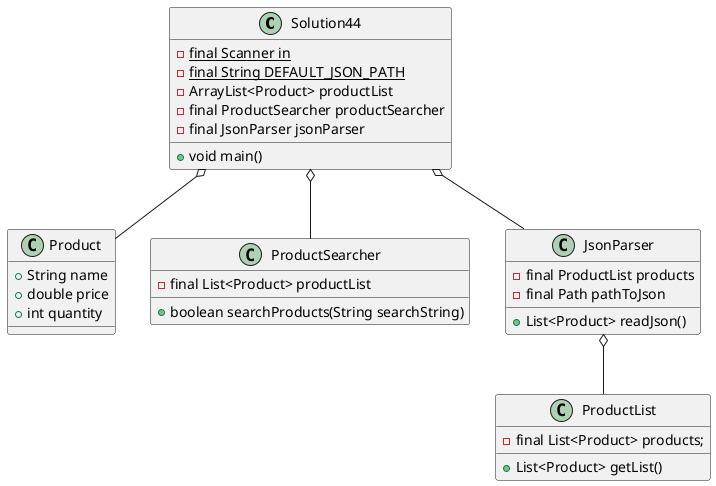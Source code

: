 @startuml
Solution44 o-- Product
Solution44 o-- ProductSearcher
Solution44 o-- JsonParser
JsonParser o-- ProductList

class Solution44 {
-{static} final Scanner in
-{static} final String DEFAULT_JSON_PATH
-ArrayList<Product> productList
-final ProductSearcher productSearcher
-final JsonParser jsonParser
+void main()
}

class JsonParser {
-final ProductList products
-final Path pathToJson
+List<Product> readJson()
}

class ProductSearcher {
-final List<Product> productList
+boolean searchProducts(String searchString)
}

class ProductList {
-final List<Product> products;
+List<Product> getList()
}

class Product {
+String name
+double price
+int quantity
}
@enduml